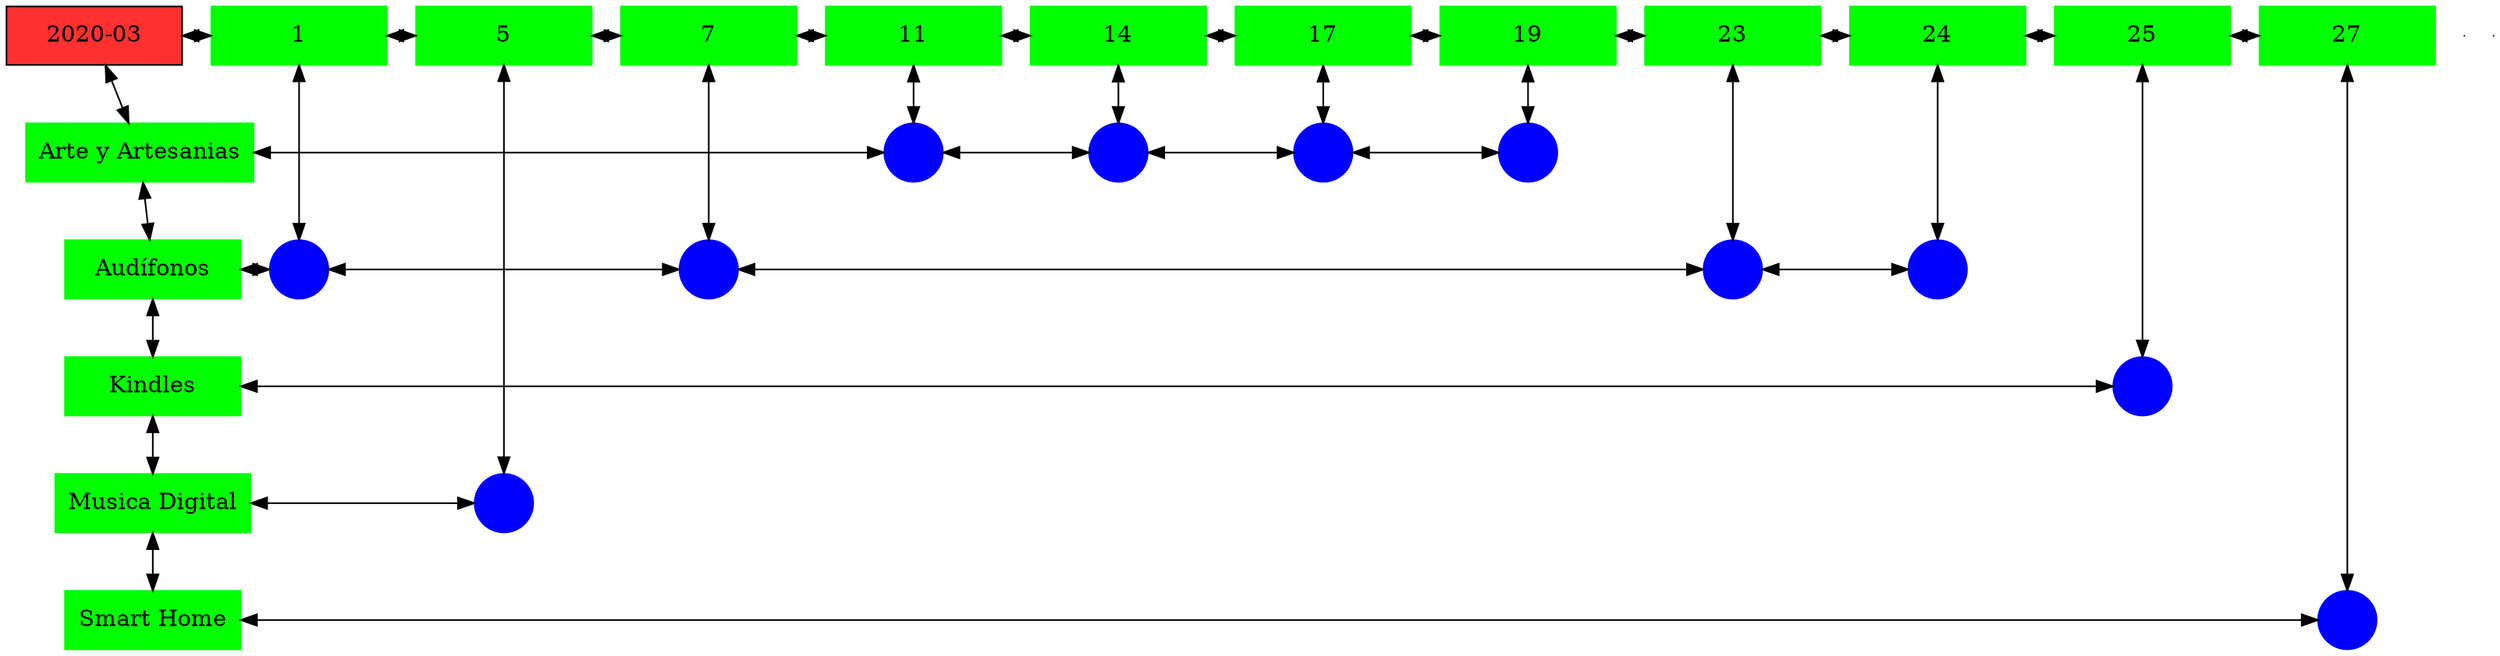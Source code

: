 digraph G{
node[shape="box"];
nodeMt[ label = "2020-03", width = 1.5, style = filled, fillcolor = firebrick1, group = 1 ];
e0[ shape = point, width = 0 ];
e1[ shape = point, width = 0 ];
node0xc001f878b0[label="1",color=green,style =filled,width = 1.5 group=1];
nodeMt->node0xc001f878b0[dir="both"];
{rank=same;nodeMt;node0xc001f878b0;}
node0xc0020be820[label="5",color=green,style =filled,width = 1.5 group=5];
node0xc001f878b0->node0xc0020be820[dir="both"];
{rank=same;node0xc001f878b0;node0xc0020be820;}
node0xc002136870[label="7",color=green,style =filled,width = 1.5 group=7];
node0xc0020be820->node0xc002136870[dir="both"];
{rank=same;node0xc0020be820;node0xc002136870;}
node0xc0021ec2d0[label="11",color=green,style =filled,width = 1.5 group=11];
node0xc002136870->node0xc0021ec2d0[dir="both"];
{rank=same;node0xc002136870;node0xc0021ec2d0;}
node0xc001e54d20[label="14",color=green,style =filled,width = 1.5 group=14];
node0xc0021ec2d0->node0xc001e54d20[dir="both"];
{rank=same;node0xc0021ec2d0;node0xc001e54d20;}
node0xc002223c20[label="17",color=green,style =filled,width = 1.5 group=17];
node0xc001e54d20->node0xc002223c20[dir="both"];
{rank=same;node0xc001e54d20;node0xc002223c20;}
node0xc001e55f90[label="19",color=green,style =filled,width = 1.5 group=19];
node0xc002223c20->node0xc001e55f90[dir="both"];
{rank=same;node0xc002223c20;node0xc001e55f90;}
node0xc0020e06e0[label="23",color=green,style =filled,width = 1.5 group=23];
node0xc001e55f90->node0xc0020e06e0[dir="both"];
{rank=same;node0xc001e55f90;node0xc0020e06e0;}
node0xc0023085f0[label="24",color=green,style =filled,width = 1.5 group=24];
node0xc0020e06e0->node0xc0023085f0[dir="both"];
{rank=same;node0xc0020e06e0;node0xc0023085f0;}
node0xc0020f2230[label="25",color=green,style =filled,width = 1.5 group=25];
node0xc0023085f0->node0xc0020f2230[dir="both"];
{rank=same;node0xc0023085f0;node0xc0020f2230;}
node0xc001fa36d0[label="27",color=green,style =filled,width = 1.5 group=27];
node0xc0020f2230->node0xc001fa36d0[dir="both"];
{rank=same;node0xc0020f2230;node0xc001fa36d0;}
node0xc001e54cd0[label="Arte y Artesanias",color=green,style =filled width = 1.5 group=1];
node0xc0021ea300[label="",color=blue,style =filled, width = 0.5 group=11 shape=circle];
node0xc001e54cd0->node0xc0021ea300[dir="both"];
{rank=same;node0xc001e54cd0;node0xc0021ea300;}
node0xc001e45b00[label="",color=blue,style =filled, width = 0.5 group=14 shape=circle];
node0xc0021ea300->node0xc001e45b00[dir="both"];
{rank=same;node0xc001e45b00;node0xc0021ea300;}
node0xc002232b80[label="",color=blue,style =filled, width = 0.5 group=17 shape=circle];
node0xc001e45b00->node0xc002232b80[dir="both"];
{rank=same;node0xc002232b80;node0xc001e45b00;}
node0xc001e5c600[label="",color=blue,style =filled, width = 0.5 group=19 shape=circle];
node0xc002232b80->node0xc001e5c600[dir="both"];
{rank=same;node0xc001e5c600;node0xc002232b80;}
node0xc001f87860[label="Audífonos",color=green,style =filled width = 1.5 group=1];
node0xc001f88f00[label="",color=blue,style =filled, width = 0.5 group=1 shape=circle];
node0xc001f87860->node0xc001f88f00[dir="both"];
{rank=same;node0xc001f87860;node0xc001f88f00;}
node0xc00212b980[label="",color=blue,style =filled, width = 0.5 group=7 shape=circle];
node0xc001f88f00->node0xc00212b980[dir="both"];
{rank=same;node0xc00212b980;node0xc001f88f00;}
node0xc0020d9c80[label="",color=blue,style =filled, width = 0.5 group=23 shape=circle];
node0xc00212b980->node0xc0020d9c80[dir="both"];
{rank=same;node0xc0020d9c80;node0xc00212b980;}
node0xc002304b80[label="",color=blue,style =filled, width = 0.5 group=24 shape=circle];
node0xc0020d9c80->node0xc002304b80[dir="both"];
{rank=same;node0xc002304b80;node0xc0020d9c80;}
node0xc0020f21e0[label="Kindles",color=green,style =filled width = 1.5 group=1];
node0xc0020eb180[label="",color=blue,style =filled, width = 0.5 group=25 shape=circle];
node0xc0020f21e0->node0xc0020eb180[dir="both"];
{rank=same;node0xc0020f21e0;node0xc0020eb180;}
node0xc0020be7d0[label="Musica Digital",color=green,style =filled width = 1.5 group=1];
node0xc0020bcb00[label="",color=blue,style =filled, width = 0.5 group=5 shape=circle];
node0xc0020be7d0->node0xc0020bcb00[dir="both"];
{rank=same;node0xc0020be7d0;node0xc0020bcb00;}
node0xc001fa3680[label="Smart Home",color=green,style =filled width = 1.5 group=1];
node0xc001f99800[label="",color=blue,style =filled, width = 0.5 group=27 shape=circle];
node0xc001fa3680->node0xc001f99800[dir="both"];
{rank=same;node0xc001fa3680;node0xc001f99800;}
node0xc001f878b0->node0xc001f88f00[dir="both"];
node0xc0020be820->node0xc0020bcb00[dir="both"];
node0xc002136870->node0xc00212b980[dir="both"];
node0xc0021ec2d0->node0xc0021ea300[dir="both"];
node0xc001e54d20->node0xc001e45b00[dir="both"];
node0xc002223c20->node0xc002232b80[dir="both"];
node0xc001e55f90->node0xc001e5c600[dir="both"];
node0xc0020e06e0->node0xc0020d9c80[dir="both"];
node0xc0023085f0->node0xc002304b80[dir="both"];
node0xc0020f2230->node0xc0020eb180[dir="both"];
node0xc001fa36d0->node0xc001f99800[dir="both"];
nodeMt->node0xc001e54cd0[dir="both"];
node0xc001e54cd0->node0xc001f87860[dir="both"];
node0xc001f87860->node0xc0020f21e0[dir="both"];
node0xc0020f21e0->node0xc0020be7d0[dir="both"];
node0xc0020be7d0->node0xc001fa3680[dir="both"];
}
